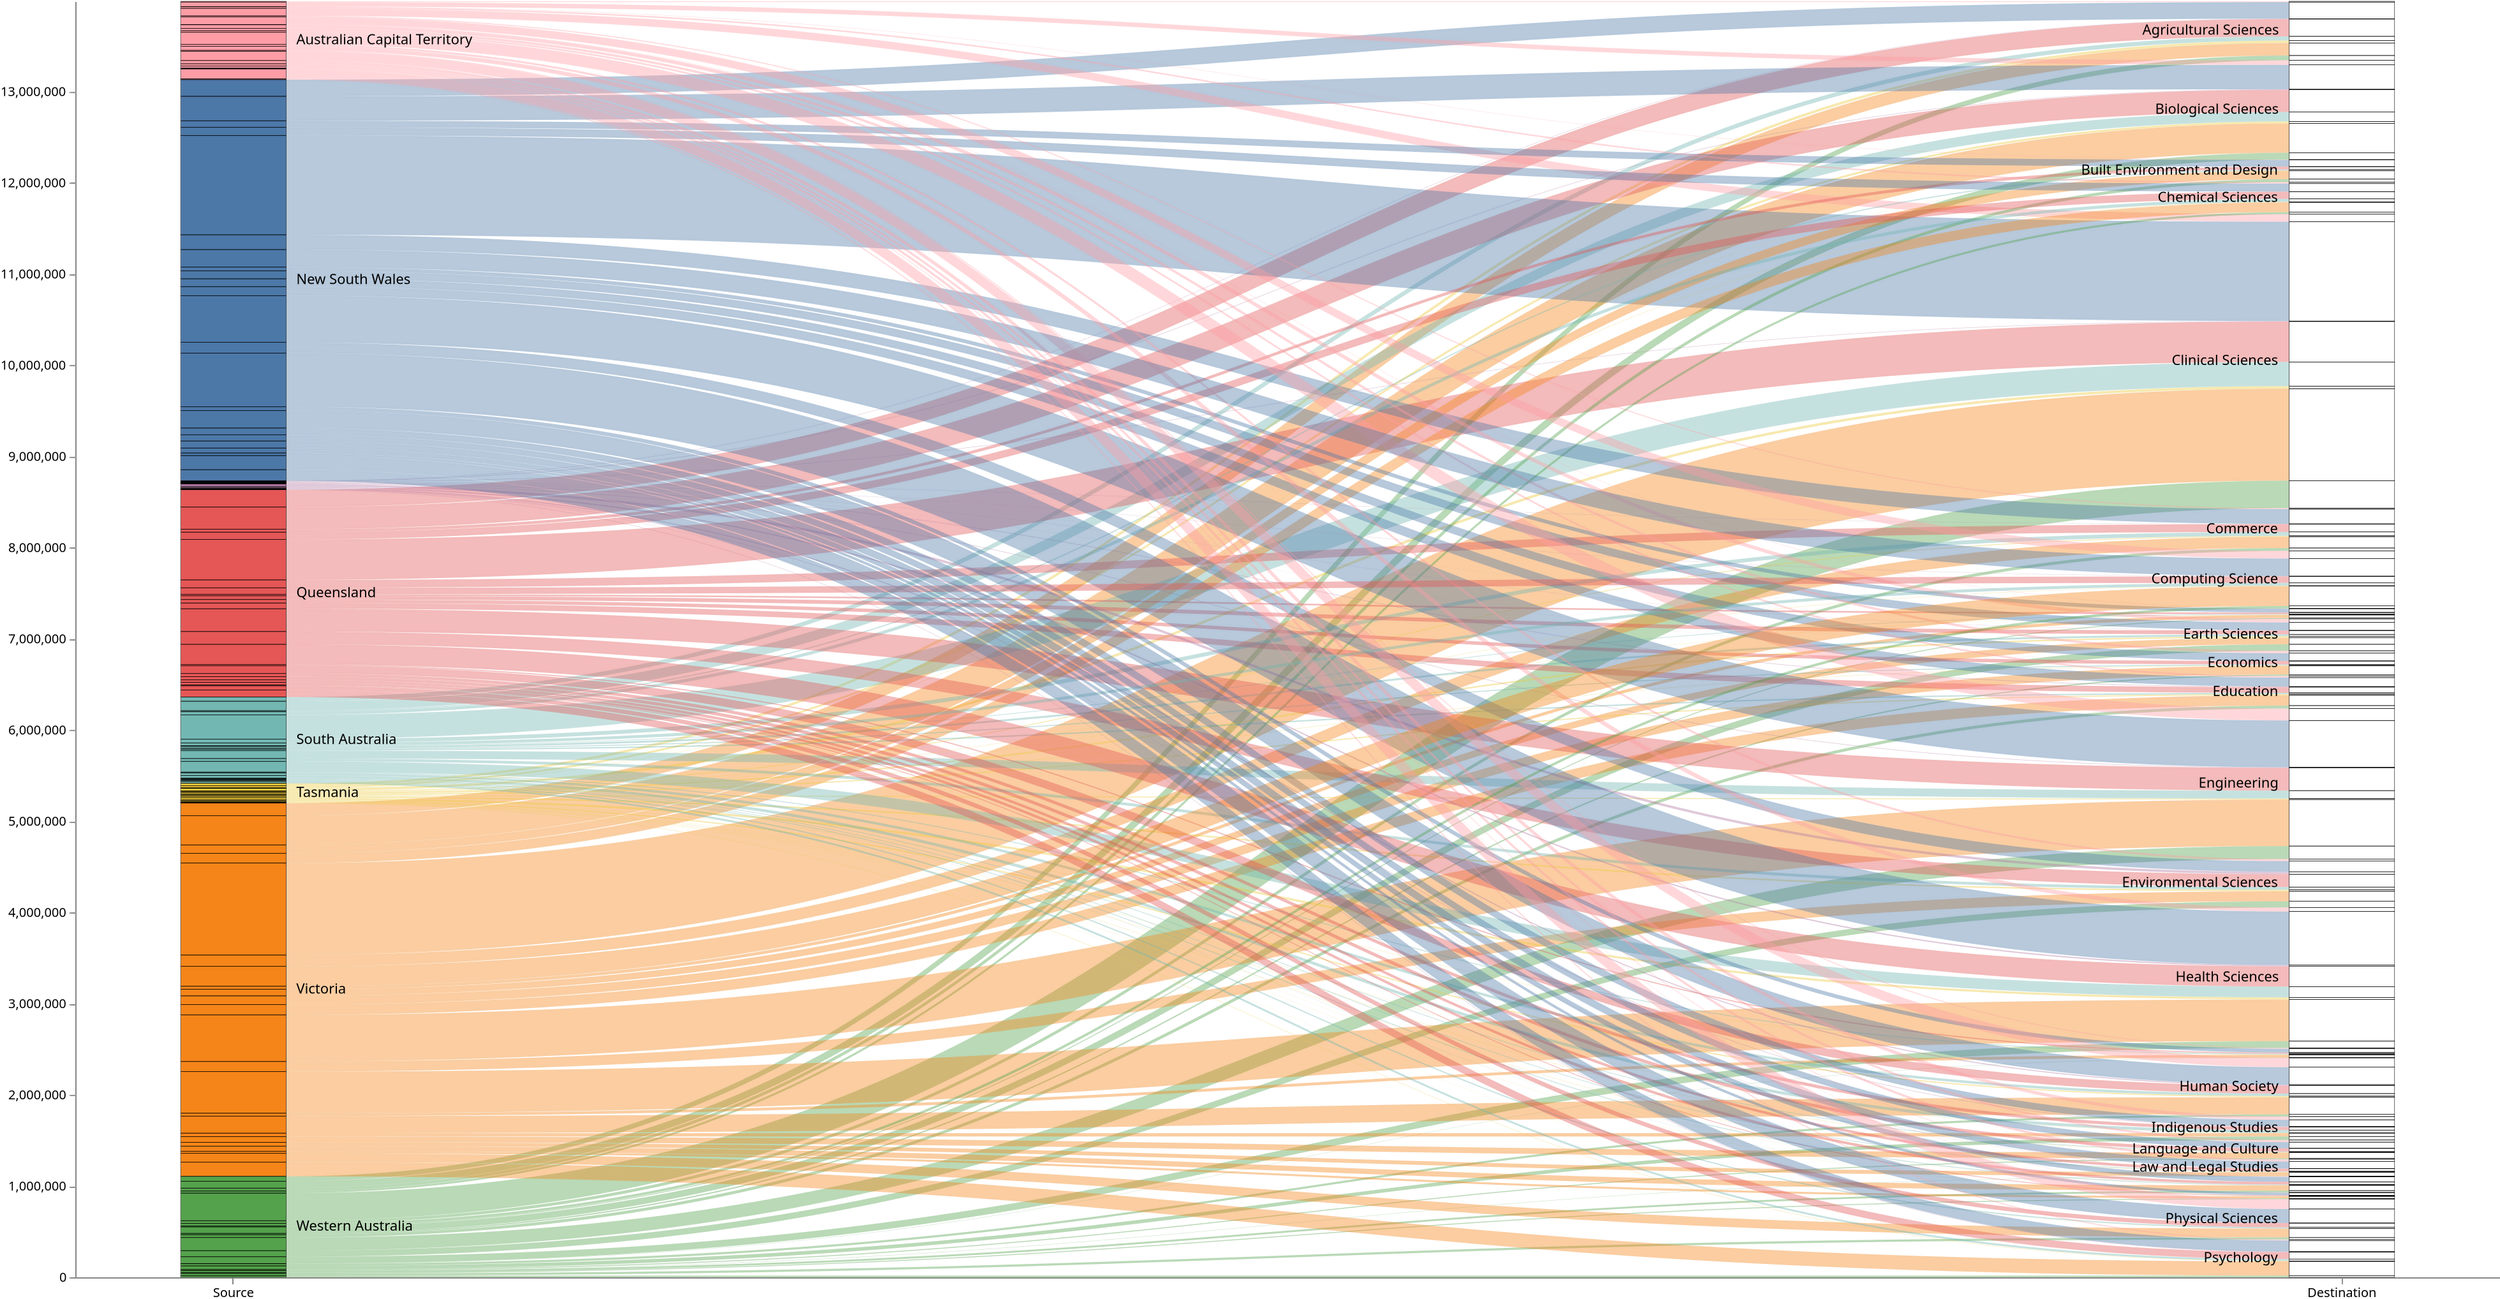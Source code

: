 {
    "$schema": "https://vega.github.io/schema/vega/v5.json",
    "height": 1000,
    "width": 1900,
    "data": [
      {
        "name": "rawData",
        "values": [
            {
              "State": "New South Wales",
              "Field": "Agricultural Sciences",
              "Money": 182386
            },
            {
              "State": "Victoria",
              "Field": "Agricultural Sciences",
              "Money": 136537
            },
            {
              "State": "Queensland",
              "Field": "Agricultural Sciences",
              "Money": 189667
            },
            {
              "State": "South Australia",
              "Field": "Agricultural Sciences",
              "Money": 45757
            },
            {
              "State": "Western Australia",
              "Field": "Agricultural Sciences",
              "Money": 53505
            },
            {
              "State": "Tasmania",
              "Field": "Agricultural Sciences",
              "Money": 27562
            },
            {
              "State": "Northern Territory",
              "Field": "Agricultural Sciences",
              "Money": 3961
            },
            {
              "State": "Australian Capital Territory",
              "Field": "Agricultural Sciences",
              "Money": 8576
            },
            {
              "State": "New South Wales",
              "Field": "Biological Sciences",
              "Money": 267676
            },
            {
              "State": "Victoria",
              "Field": "Biological Sciences",
              "Money": 321257
            },
            {
              "State": "Queensland",
              "Field": "Biological Sciences",
              "Money": 243490
            },
            {
              "State": "South Australia",
              "Field": "Biological Sciences",
              "Money": 103877
            },
            {
              "State": "Western Australia",
              "Field": "Biological Sciences",
              "Money": 75184
            },
            {
              "State": "Tasmania",
              "Field": "Biological Sciences",
              "Money": 21896
            },
            {
              "State": "Northern Territory",
              "Field": "Biological Sciences",
              "Money": 5302
            },
            {
              "State": "Australian Capital Territory",
              "Field": "Biological Sciences",
              "Money": 49128
            },
            {
              "State": "New South Wales",
              "Field": "Clinical Sciences",
              "Money": 1089414
            },
            {
              "State": "Victoria",
              "Field": "Clinical Sciences",
              "Money": 1008350
            },
            {
              "State": "Queensland",
              "Field": "Clinical Sciences",
              "Money": 443752
            },
            {
              "State": "South Australia",
              "Field": "Clinical Sciences",
              "Money": 265065
            },
            {
              "State": "Western Australia",
              "Field": "Clinical Sciences",
              "Money": 301736
            },
            {
              "State": "Tasmania",
              "Field": "Clinical Sciences",
              "Money": 27711
            },
            {
              "State": "Northern Territory",
              "Field": "Clinical Sciences",
              "Money": 4640
            },
            {
              "State": "Australian Capital Territory",
              "Field": "Clinical Sciences",
              "Money": 82342
            },
            {
              "State": "New South Wales",
              "Field": "Built Environment and Design",
              "Money": 73555
            },
            {
              "State": "Victoria",
              "Field": "Built Environment and Design",
              "Money": 92104
            },
            {
              "State": "Queensland",
              "Field": "Built Environment and Design",
              "Money": 31333
            },
            {
              "State": "South Australia",
              "Field": "Built Environment and Design",
              "Money": 11502
            },
            {
              "State": "Western Australia",
              "Field": "Built Environment and Design",
              "Money": 32375
            },
            {
              "State": "Tasmania",
              "Field": "Built Environment and Design",
              "Money": 2261
            },
            {
              "State": "Northern Territory",
              "Field": "Built Environment and Design",
              "Money": 220
            },
            {
              "State": "Australian Capital Territory",
              "Field": "Built Environment and Design",
              "Money": 3383
            },
            {
              "State": "New South Wales",
              "Field": "Chemical Sciences",
              "Money": 87695
            },
            {
              "State": "Victoria",
              "Field": "Chemical Sciences",
              "Money": 107712
            },
            {
              "State": "Queensland",
              "Field": "Chemical Sciences",
              "Money": 79735
            },
            {
              "State": "South Australia",
              "Field": "Chemical Sciences",
              "Money": 33819
            },
            {
              "State": "Western Australia",
              "Field": "Chemical Sciences",
              "Money": 22620
            },
            {
              "State": "Tasmania",
              "Field": "Chemical Sciences",
              "Money": 3615
            },
            {
              "State": "Northern Territory",
              "Field": "Chemical Sciences",
              "Money": 335
            },
            {
              "State": "Australian Capital Territory",
              "Field": "Chemical Sciences",
              "Money": 16449
            },
            {
              "State": "New South Wales",
              "Field": "Commerce",
              "Money": 161639
            },
            {
              "State": "Victoria",
              "Field": "Commerce",
              "Money": 124486
            },
            {
              "State": "Queensland",
              "Field": "Commerce",
              "Money": 85798
            },
            {
              "State": "South Australia",
              "Field": "Commerce",
              "Money": 42346
            },
            {
              "State": "Western Australia",
              "Field": "Commerce",
              "Money": 31816
            },
            {
              "State": "Tasmania",
              "Field": "Commerce",
              "Money": 9206
            },
            {
              "State": "Northern Territory",
              "Field": "Commerce",
              "Money": 2624
            },
            {
              "State": "Australian Capital Territory",
              "Field": "Commerce",
              "Money": 10728
            },
            {
              "State": "New South Wales",
              "Field": "Creative Arts and Writing",
              "Money": 40919
            },
            {
              "State": "Victoria",
              "Field": "Creative Arts and Writing",
              "Money": 33707
            },
            {
              "State": "Queensland",
              "Field": "Creative Arts and Writing",
              "Money": 17589
            },
            {
              "State": "South Australia",
              "Field": "Creative Arts and Writing",
              "Money": 6695
            },
            {
              "State": "Western Australia",
              "Field": "Creative Arts and Writing",
              "Money": 9381
            },
            {
              "State": "Tasmania",
              "Field": "Creative Arts and Writing",
              "Money": 2615
            },
            {
              "State": "Northern Territory",
              "Field": "Creative Arts and Writing",
              "Money": 785
            },
            {
              "State": "Australian Capital Territory",
              "Field": "Creative Arts and Writing",
              "Money": 3178
            },
            {
              "State": "New South Wales",
              "Field": "Earth Sciences",
              "Money": 86811
            },
            {
              "State": "Victoria",
              "Field": "Earth Sciences",
              "Money": 71813
            },
            {
              "State": "Queensland",
              "Field": "Earth Sciences",
              "Money": 41573
            },
            {
              "State": "South Australia",
              "Field": "Earth Sciences",
              "Money": 20813
            },
            {
              "State": "Western Australia",
              "Field": "Earth Sciences",
              "Money": 70806
            },
            {
              "State": "Tasmania",
              "Field": "Earth Sciences",
              "Money": 16923
            },
            {
              "State": "Northern Territory",
              "Field": "Earth Sciences",
              "Money": 2197
            },
            {
              "State": "Australian Capital Territory",
              "Field": "Earth Sciences",
              "Money": 38731
            },
            {
              "State": "New South Wales",
              "Field": "Economics",
              "Money": 85354
            },
            {
              "State": "Victoria",
              "Field": "Economics",
              "Money": 96222
            },
            {
              "State": "Queensland",
              "Field": "Economics",
              "Money": 37665
            },
            {
              "State": "South Australia",
              "Field": "Economics",
              "Money": 10445
            },
            {
              "State": "Western Australia",
              "Field": "Economics",
              "Money": 14166
            },
            {
              "State": "Tasmania",
              "Field": "Economics",
              "Money": 4216
            },
            {
              "State": "Northern Territory",
              "Field": "Economics",
              "Money": 840
            },
            {
              "State": "Australian Capital Territory",
              "Field": "Economics",
              "Money": 25965
            },
            {
              "State": "New South Wales",
              "Field": "Education",
              "Money": 98623
            },
            {
              "State": "Victoria",
              "Field": "Education",
              "Money": 112985
            },
            {
              "State": "Queensland",
              "Field": "Education",
              "Money": 62711
            },
            {
              "State": "South Australia",
              "Field": "Education",
              "Money": 14697
            },
            {
              "State": "Western Australia",
              "Field": "Education",
              "Money": 32207
            },
            {
              "State": "Tasmania",
              "Field": "Education",
              "Money": 12732
            },
            {
              "State": "Northern Territory",
              "Field": "Education",
              "Money": 5669
            },
            {
              "State": "Australian Capital Territory",
              "Field": "Education",
              "Money": 18704
            },
            {
              "State": "New South Wales",
              "Field": "Engineering",
              "Money": 513468
            },
            {
              "State": "Victoria",
              "Field": "Engineering",
              "Money": 510555
            },
            {
              "State": "Queensland",
              "Field": "Engineering",
              "Money": 250156
            },
            {
              "State": "South Australia",
              "Field": "Engineering",
              "Money": 87447
            },
            {
              "State": "Western Australia",
              "Field": "Engineering",
              "Money": 142782
            },
            {
              "State": "Tasmania",
              "Field": "Engineering",
              "Money": 9990
            },
            {
              "State": "Northern Territory",
              "Field": "Engineering",
              "Money": 5349
            },
            {
              "State": "Australian Capital Territory",
              "Field": "Engineering",
              "Money": 130724
            },
            {
              "State": "New South Wales",
              "Field": "Environmental Sciences",
              "Money": 117559
            },
            {
              "State": "Victoria",
              "Field": "Environmental Sciences",
              "Money": 110163
            },
            {
              "State": "Queensland",
              "Field": "Environmental Sciences",
              "Money": 140247
            },
            {
              "State": "South Australia",
              "Field": "Environmental Sciences",
              "Money": 30163
            },
            {
              "State": "Western Australia",
              "Field": "Environmental Sciences",
              "Money": 67382
            },
            {
              "State": "Tasmania",
              "Field": "Environmental Sciences",
              "Money": 16607
            },
            {
              "State": "Northern Territory",
              "Field": "Environmental Sciences",
              "Money": 26389
            },
            {
              "State": "Australian Capital Territory",
              "Field": "Environmental Sciences",
              "Money": 22110
            },
            {
              "State": "New South Wales",
              "Field": "Health Sciences",
              "Money": 587197
            },
            {
              "State": "Victoria",
              "Field": "Health Sciences",
              "Money": 456664
            },
            {
              "State": "Queensland",
              "Field": "Health Sciences",
              "Money": 221866
            },
            {
              "State": "South Australia",
              "Field": "Health Sciences",
              "Money": 118140
            },
            {
              "State": "Western Australia",
              "Field": "Health Sciences",
              "Money": 74151
            },
            {
              "State": "Tasmania",
              "Field": "Health Sciences",
              "Money": 23147
            },
            {
              "State": "Northern Territory",
              "Field": "Health Sciences",
              "Money": 14032
            },
            {
              "State": "Australian Capital Territory",
              "Field": "Health Sciences",
              "Money": 44581
            },
            {
              "State": "New South Wales",
              "Field": "History, Heritage and Archaeology",
              "Money": 42399
            },
            {
              "State": "Victoria",
              "Field": "History, Heritage and Archaeology",
              "Money": 30988
            },
            {
              "State": "Queensland",
              "Field": "History, Heritage and Archaeology",
              "Money": 11496
            },
            {
              "State": "South Australia",
              "Field": "History, Heritage and Archaeology",
              "Money": 8854
            },
            {
              "State": "Western Australia",
              "Field": "History, Heritage and Archaeology",
              "Money": 2574
            },
            {
              "State": "Tasmania",
              "Field": "History, Heritage and Archaeology",
              "Money": 3326
            },
            {
              "State": "Northern Territory",
              "Field": "History, Heritage and Archaeology",
              "Money": 139
            },
            {
              "State": "Australian Capital Territory",
              "Field": "History, Heritage and Archaeology",
              "Money": 9086
            },
            {
              "State": "New South Wales",
              "Field": "Human Society",
              "Money": 191655
            },
            {
              "State": "Victoria",
              "Field": "Human Society",
              "Money": 187661
            },
            {
              "State": "Queensland",
              "Field": "Human Society",
              "Money": 87179
            },
            {
              "State": "South Australia",
              "Field": "Human Society",
              "Money": 27462
            },
            {
              "State": "Western Australia",
              "Field": "Human Society",
              "Money": 23274
            },
            {
              "State": "Tasmania",
              "Field": "Human Society",
              "Money": 13266
            },
            {
              "State": "Northern Territory",
              "Field": "Human Society",
              "Money": 10623
            },
            {
              "State": "Australian Capital Territory",
              "Field": "Human Society",
              "Money": 102319
            },
            {
              "State": "New South Wales",
              "Field": "Indigenous Studies",
              "Money": 73685
            },
            {
              "State": "Victoria",
              "Field": "Indigenous Studies",
              "Money": 36342
            },
            {
              "State": "Queensland",
              "Field": "Indigenous Studies",
              "Money": 33733
            },
            {
              "State": "South Australia",
              "Field": "Indigenous Studies",
              "Money": 31042
            },
            {
              "State": "Western Australia",
              "Field": "Indigenous Studies",
              "Money": 39219
            },
            {
              "State": "Tasmania",
              "Field": "Indigenous Studies",
              "Money": 2430
            },
            {
              "State": "Northern Territory",
              "Field": "Indigenous Studies",
              "Money": 5339
            },
            {
              "State": "Australian Capital Territory",
              "Field": "Indigenous Studies",
              "Money": 35808
            },
            {
              "State": "New South Wales",
              "Field": "Computing Science",
              "Money": 193224
            },
            {
              "State": "Victoria",
              "Field": "Computing Science",
              "Money": 217583
            },
            {
              "State": "Queensland",
              "Field": "Computing Science",
              "Money": 70654
            },
            {
              "State": "South Australia",
              "Field": "Computing Science",
              "Money": 31653
            },
            {
              "State": "Western Australia",
              "Field": "Computing Science",
              "Money": 27375
            },
            {
              "State": "Tasmania",
              "Field": "Computing Science",
              "Money": 3649
            },
            {
              "State": "Northern Territory",
              "Field": "Computing Science",
              "Money": 2761
            },
            {
              "State": "Australian Capital Territory",
              "Field": "Computing Science",
              "Money": 83727
            },
            {
              "State": "New South Wales",
              "Field": "Language and Culture",
              "Money": 67904
            },
            {
              "State": "Victoria",
              "Field": "Language and Culture",
              "Money": 63383
            },
            {
              "State": "Queensland",
              "Field": "Language and Culture",
              "Money": 35115
            },
            {
              "State": "South Australia",
              "Field": "Language and Culture",
              "Money": 6988
            },
            {
              "State": "Western Australia",
              "Field": "Language and Culture",
              "Money": 10467
            },
            {
              "State": "Tasmania",
              "Field": "Language and Culture",
              "Money": 3501
            },
            {
              "State": "Northern Territory",
              "Field": "Language and Culture",
              "Money": 498
            },
            {
              "State": "Australian Capital Territory",
              "Field": "Language and Culture",
              "Money": 23156
            },
            {
              "State": "New South Wales",
              "Field": "Law and Legal Studies",
              "Money": 77231
            },
            {
              "State": "Victoria",
              "Field": "Law and Legal Studies",
              "Money": 42517
            },
            {
              "State": "Queensland",
              "Field": "Law and Legal Studies",
              "Money": 28444
            },
            {
              "State": "South Australia",
              "Field": "Law and Legal Studies",
              "Money": 6499
            },
            {
              "State": "Western Australia",
              "Field": "Law and Legal Studies",
              "Money": 2901
            },
            {
              "State": "Tasmania",
              "Field": "Law and Legal Studies",
              "Money": 3360
            },
            {
              "State": "Northern Territory",
              "Field": "Law and Legal Studies",
              "Money": 2185
            },
            {
              "State": "Australian Capital Territory",
              "Field": "Law and Legal Studies",
              "Money": 24030
            },
            {
              "State": "New South Wales",
              "Field": "Mathematical Sciences",
              "Money": 54595
            },
            {
              "State": "Victoria",
              "Field": "Mathematical Sciences",
              "Money": 57199
            },
            {
              "State": "Queensland",
              "Field": "Mathematical Sciences",
              "Money": 28536
            },
            {
              "State": "South Australia",
              "Field": "Mathematical Sciences",
              "Money": 8142
            },
            {
              "State": "Western Australia",
              "Field": "Mathematical Sciences",
              "Money": 20411
            },
            {
              "State": "Tasmania",
              "Field": "Mathematical Sciences",
              "Money": 1403
            },
            {
              "State": "Northern Territory",
              "Field": "Mathematical Sciences",
              "Money": 19
            },
            {
              "State": "Australian Capital Territory",
              "Field": "Mathematical Sciences",
              "Money": 6303
            },
            {
              "State": "New South Wales",
              "Field": "Philosophy and Religious Studies",
              "Money": 28454
            },
            {
              "State": "Victoria",
              "Field": "Philosophy and Religious Studies",
              "Money": 21919
            },
            {
              "State": "Queensland",
              "Field": "Philosophy and Religious Studies",
              "Money": 8125
            },
            {
              "State": "South Australia",
              "Field": "Philosophy and Religious Studies",
              "Money": 1692
            },
            {
              "State": "Western Australia",
              "Field": "Philosophy and Religious Studies",
              "Money": 9962
            },
            {
              "State": "Tasmania",
              "Field": "Philosophy and Religious Studies",
              "Money": 1655
            },
            {
              "State": "Northern Territory",
              "Field": "Philosophy and Religious Studies",
              "Money": 41
            },
            {
              "State": "Australian Capital Territory",
              "Field": "Philosophy and Religious Studies",
              "Money": 2615
            },
            {
              "State": "New South Wales",
              "Field": "Physical Sciences",
              "Money": 154332
            },
            {
              "State": "Victoria",
              "Field": "Physical Sciences",
              "Money": 95971
            },
            {
              "State": "Queensland",
              "Field": "Physical Sciences",
              "Money": 46265
            },
            {
              "State": "South Australia",
              "Field": "Physical Sciences",
              "Money": 12686
            },
            {
              "State": "Western Australia",
              "Field": "Physical Sciences",
              "Money": 23695
            },
            {
              "State": "Tasmania",
              "Field": "Physical Sciences",
              "Money": 1272
            },
            {
              "State": "Northern Territory",
              "Field": "Physical Sciences",
              "Money": 252
            },
            {
              "State": "Australian Capital Territory",
              "Field": "Physical Sciences",
              "Money": 106847
            },
            {
              "State": "New South Wales",
              "Field": "Psychology",
              "Money": 122500
            },
            {
              "State": "Victoria",
              "Field": "Psychology",
              "Money": 156320
            },
            {
              "State": "Queensland",
              "Field": "Psychology",
              "Money": 77240
            },
            {
              "State": "South Australia",
              "Field": "Psychology",
              "Money": 20421
            },
            {
              "State": "Western Australia",
              "Field": "Psychology",
              "Money": 18615
            },
            {
              "State": "Tasmania",
              "Field": "Psychology",
              "Money": 4240
            },
            {
              "State": "Northern Territory",
              "Field": "Psychology",
              "Money": 4211
            },
            {
              "State": "Australian Capital Territory",
              "Field": "Psychology",
              "Money": 11043
            }
           ],
        "transform": [
          {"type": "formula", "expr": "datum.Field", "as": "stk2"},
          {"type": "formula", "expr": "datum.State", "as": "stk1"},
          {"type": "formula", "expr": "datum.Money", "as": "size"}
        ]
      },
      {
        "name": "nodes",
        "source": "rawData",
        "transform": [
          {
            "type": "filter",
            "expr": "!groupSelector || groupSelector.stk1 == datum.stk1 || groupSelector.stk2 == datum.stk2"
          },
          {"type": "formula", "expr": "datum.stk1+datum.stk2", "as": "key"},
          {"type": "fold", "fields": ["stk1", "stk2"], "as": ["stack", "grpId"]},
          {
            "type": "formula",
            "expr": "datum.stack == 'stk1' ? datum.stk1+' '+datum.stk2 : datum.stk2+' '+datum.stk1",
            "as": "sortField"
          },
          {
            "type": "stack",
            "groupby": ["stack"],
            "sort": {"field": "sortField", "order": "descending"},
            "field": "size"
          },
          {"type": "formula", "expr": "(datum.y0+datum.y1)/2", "as": "yc"}
        ]
      },
      {
        "name": "groups",
        "source": "nodes",
        "transform": [
          {
            "type": "aggregate",
            "groupby": ["stack", "grpId"],
            "fields": ["size"],
            "ops": ["sum"],
            "as": ["total"]
          },
          {
            "type": "stack",
            "groupby": ["stack"],
            "sort": {"field": "grpId", "order": "descending"},
            "field": "total"
          },
          {"type": "formula", "expr": "scale('y', datum.y0)", "as": "scaledY0"},
          {"type": "formula", "expr": "scale('y', datum.y1)", "as": "scaledY1"},
          {
            "type": "formula",
            "expr": "datum.stack == 'stk1'",
            "as": "rightLabel"
          },
          {
            "type": "formula",
            "expr": "datum.total/domain('y')[1]",
            "as": "percentage"
          }
        ]
      },
      {
        "name": "destinationNodes",
        "source": "nodes",
        "transform": [{"type": "filter", "expr": "datum.stack == 'stk2'"}]
      },
      {
        "name": "edges",
        "source": "nodes",
        "transform": [
          {"type": "filter", "expr": "datum.stack == 'stk1'"},
          {
            "type": "lookup",
            "from": "destinationNodes",
            "key": "key",
            "fields": ["key"],
            "as": ["target"]
          },
          {
            "type": "linkpath",
            "orient": "horizontal",
            "shape": "diagonal",
            "sourceY": {"expr": "scale('y', datum.yc)"},
            "sourceX": {"expr": "scale('x', 'stk1') + bandwidth('x')"},
            "targetY": {"expr": "scale('y', datum.target.yc)"},
            "targetX": {"expr": "scale('x', 'stk2')"}
          },
          {
            "type": "formula",
            "expr": "range('y')[0]-scale('y', datum.size)",
            "as": "strokeWidth"
          },
          {
            "type": "formula",
            "expr": "datum.size/domain('y')[1]",
            "as": "percentage"
          }
        ]
      }
    ],
    "scales": [ 
      {
        "name": "x",
        "type": "band",
        "range": "width",
        "domain": ["stk1", "stk2"],
        "paddingOuter": 0.05,
        "paddingInner": 0.95
      },
      {
        "name": "y",
        "type": "linear",
        "range": "height",
        "domain": {"data": "nodes", "field": "y1"}
      },
      {
        "name": "color",
        "type": "ordinal",
        "range": "category",
        "domain": {"data": "rawData", "field": "stk1"}
      },
      {
        "name": "stackNames",
        "type": "ordinal",
        "range": ["Source", "Destination"],
        "domain": ["stk1", "stk2"]
      }
    ],
    "axes": [
      {
        "orient": "bottom",
        "scale": "x",
        "encode": {
          "labels": {
            "update": {"text": {"scale": "stackNames", "field": "value"}}
          }
        }
      },
      {"orient": "left", "scale": "y"}
    ],
    "marks": [
      {
        "type": "path",
        "name": "edgeMark",
        "from": {"data": "edges"},
        "clip": true,
        "encode": {
          "update": {
            "stroke": [
              {
                "test": "groupSelector && groupSelector.stack=='stk1'",
                "scale": "color",
                "field": "stk2"
              },
              {"scale": "color", "field": "stk1"}
            ],
            "strokeWidth": {"field": "strokeWidth"},
            "path": {"field": "path"},
            "strokeOpacity": {
              "signal": "!groupSelector && (groupHover.stk1 == datum.stk1 || groupHover.stk2 == datum.stk2) ? 0.9 : 0.4"
            },
            "zindex": {
              "signal": "!groupSelector && (groupHover.stk1 == datum.stk1 || groupHover.stk2 == datum.stk2) ? 1 : 0"
            },
            "tooltip": {
              "signal": "datum.stk1 + ' → ' + datum.stk2 + '    ' + format(datum.size, ',.0f') + '   (' + format(datum.percentage, '.1%') + ')'"
            }
          },
          "hover": {"strokeOpacity": {"value": 1}}
        }
      },
      {
        "type": "rect",
        "name": "groupMark",
        "from": {"data": "groups"},
        "encode": {
          "enter": {
            "fill": {"scale": "color", "field": "grpId"},
            "width": {"scale": "x", "band": 1}
          },
          "update": {
            "x": {"scale": "x", "field": "stack"},
            "y": {"field": "scaledY0"},
            "y2": {"field": "scaledY1"},
            "fillOpacity": {"value": 1},
            "tooltip": {
              "signal": "datum.grpId + '   ' + format(datum.total, ',.0f') + '   (' + format(datum.percentage, '.1%') + ')'"
            }
          },
          "hover": {"fillOpacity": {"value": 1}}
        }
      },
      {
        "type": "text",
        "from": {"data": "groups"},
        "interactive": false,
        "encode": {
          "update": {
            "x": {
              "signal": "scale('x', datum.stack) + (datum.rightLabel ? bandwidth('x') + 8 : -8)"
            },
            "yc": {"signal": "(datum.scaledY0 + datum.scaledY1)/2"},
            "align": {"signal": "datum.rightLabel ? 'left' : 'right'"},
            "baseline": {"value": "middle"},
            "fontWeight": {"value": "normal"},
            "text": {
              "signal": "abs(datum.scaledY0-datum.scaledY1) > 13 ? datum.grpId : ''"
            }
          }
        }
      },
      {
        "type": "group",
        "data": [
          {
            "name": "dataForShowAll",
            "values": [{}],
            "transform": [{"type": "filter", "expr": "groupSelector"}]
          }
        ],
        "encode": {
          "enter": {
            "xc": {"signal": "width/2"},
            "y": {"value": 30},
            "width": {"value": 80},
            "height": {"value": 30}
          }
        },
        "marks": [
          {
            "type": "group",
            "name": "groupReset",
            "from": {"data": "dataForShowAll"},
            "encode": {
              "enter": {
                "cornerRadius": {"value": 6},
                "fill": {"value": "#f5f5f5"},
                "stroke": {"value": "#000"},
                "strokeWidth": {"value": 2},
                "height": {"field": {"group": "height"}},
                "width": {"field": {"group": "width"}}
              },
              "update": {"opacity": {"value": 1}},
              "hover": {"opacity": {"value": 0.7}}
            },
            "marks": [
              {
                "type": "text",
                "interactive": false,
                "encode": {
                  "enter": {
                    "xc": {"field": {"group": "width"}, "mult": 0.5},
                    "yc": {
                      "field": {"group": "height"},
                      "mult": 0.5,
                      "offset": 2
                    },
                    "align": {"value": "center"},
                    "baseline": {"value": "middle"},
                    "fontWeight": {"value": "normal"},
                    "text": {"value": "Show All"}
                  }
                }
              }
            ]
          }
        ]
      },
      {
        "type": "rect",
        "from": {"data": "nodes"},
        "encode": {
          "enter": {
            "stroke": {"value": "#000"},
            "strokeWidth": {"value": 0.3},
            "width": {"scale": "x", "band": 1},
            "x": {"scale": "x", "field": "stack"},
            "y": {"field": "y0", "scale": "y"},
            "y2": {"field": "y1", "scale": "y"}
          }
        }
      }
    ],
    "signals": [
      {
        "name": "groupHover",
        "value": {},
        "on": [
          {
            "events": "@groupMark:mouseover",
            "update": "{stk1:datum.stack=='stk1' && datum.grpId, stk2:datum.stack=='stk2' && datum.grpId}"
          },
          {"events": "mouseout", "update": "{}"}
        ]
      },
      {
        "name": "groupSelector",
        "value": false,
        "on": [
          {
            "events": "@groupMark:click!",
            "update": "{stack:datum.stack, stk1:datum.stack=='stk1' && datum.grpId, stk2:datum.stack=='stk2' && datum.grpId}"
          },
          {
            "events": [
              {"type": "click", "markname": "groupReset"},
              {"type": "dblclick"}
            ],
            "update": "false"
          }
        ]
      }
    ]
}